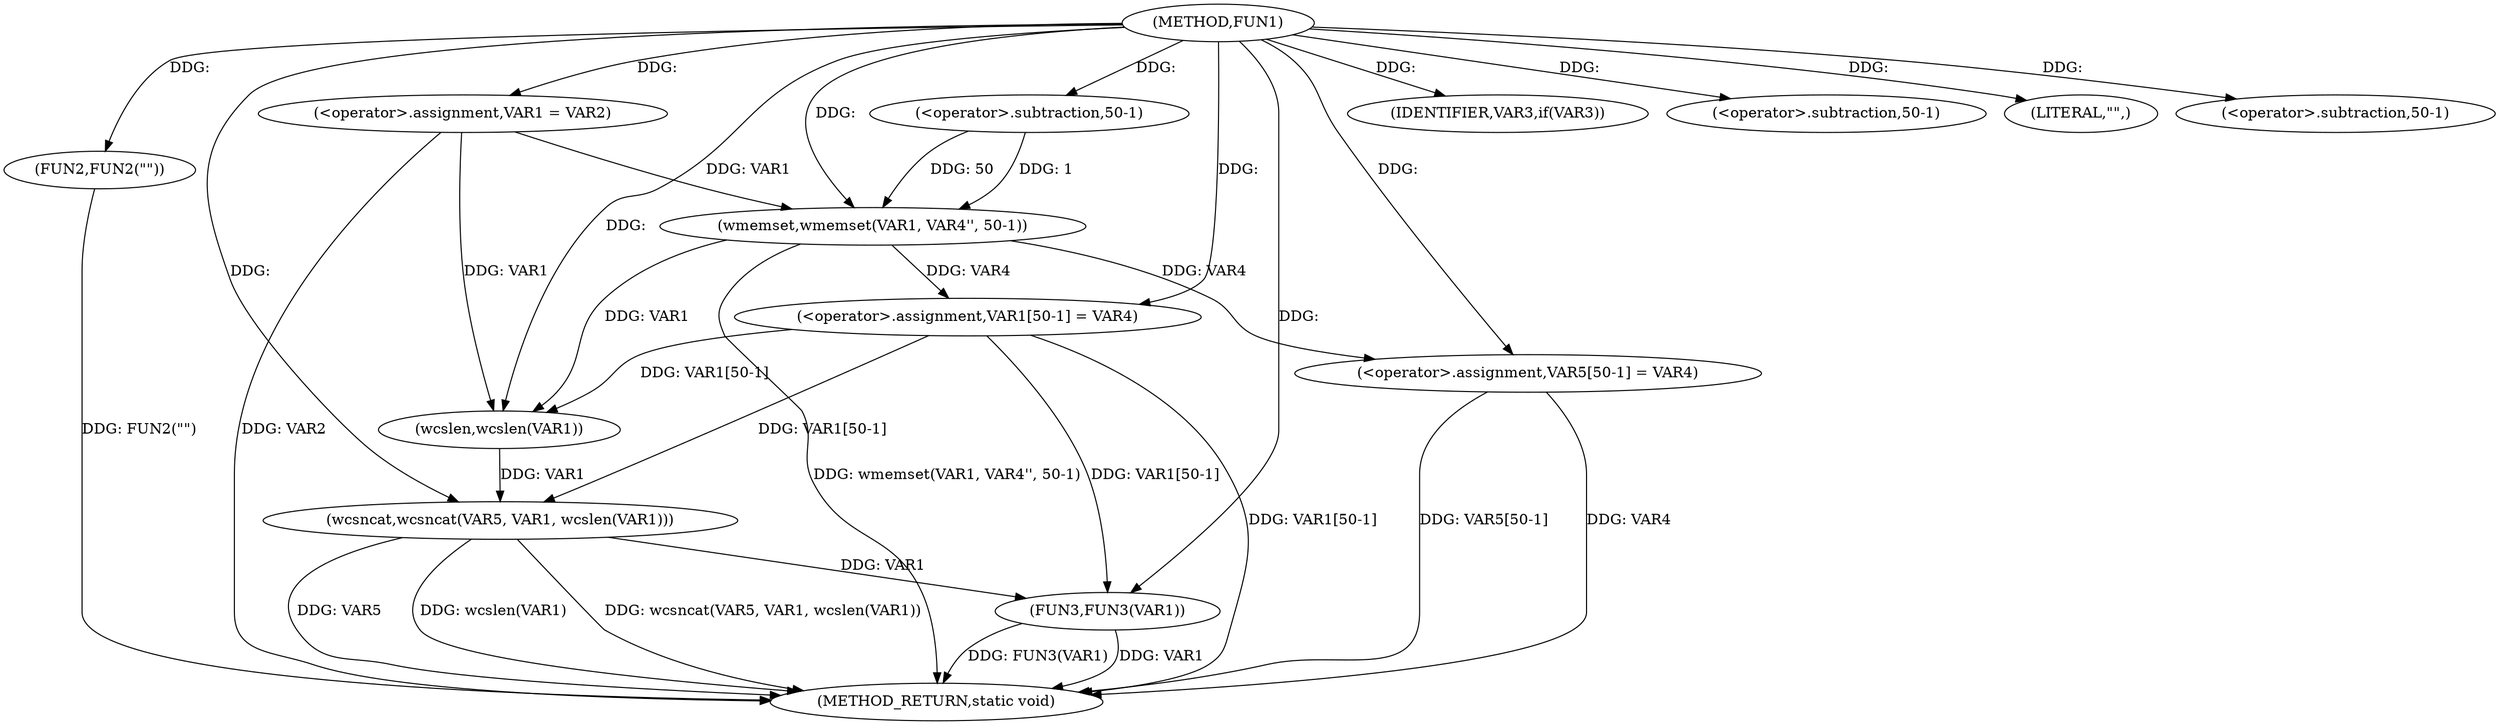 digraph FUN1 {  
"1000100" [label = "(METHOD,FUN1)" ]
"1000143" [label = "(METHOD_RETURN,static void)" ]
"1000104" [label = "(<operator>.assignment,VAR1 = VAR2)" ]
"1000108" [label = "(IDENTIFIER,VAR3,if(VAR3))" ]
"1000110" [label = "(FUN2,FUN2(\"\"))" ]
"1000114" [label = "(wmemset,wmemset(VAR1, VAR4'', 50-1))" ]
"1000117" [label = "(<operator>.subtraction,50-1)" ]
"1000120" [label = "(<operator>.assignment,VAR1[50-1] = VAR4)" ]
"1000123" [label = "(<operator>.subtraction,50-1)" ]
"1000128" [label = "(LITERAL,\"\",)" ]
"1000129" [label = "(wcsncat,wcsncat(VAR5, VAR1, wcslen(VAR1)))" ]
"1000132" [label = "(wcslen,wcslen(VAR1))" ]
"1000134" [label = "(<operator>.assignment,VAR5[50-1] = VAR4)" ]
"1000137" [label = "(<operator>.subtraction,50-1)" ]
"1000141" [label = "(FUN3,FUN3(VAR1))" ]
  "1000129" -> "1000143"  [ label = "DDG: VAR5"] 
  "1000141" -> "1000143"  [ label = "DDG: VAR1"] 
  "1000114" -> "1000143"  [ label = "DDG: wmemset(VAR1, VAR4'', 50-1)"] 
  "1000134" -> "1000143"  [ label = "DDG: VAR4"] 
  "1000120" -> "1000143"  [ label = "DDG: VAR1[50-1]"] 
  "1000129" -> "1000143"  [ label = "DDG: wcslen(VAR1)"] 
  "1000141" -> "1000143"  [ label = "DDG: FUN3(VAR1)"] 
  "1000129" -> "1000143"  [ label = "DDG: wcsncat(VAR5, VAR1, wcslen(VAR1))"] 
  "1000134" -> "1000143"  [ label = "DDG: VAR5[50-1]"] 
  "1000110" -> "1000143"  [ label = "DDG: FUN2(\"\")"] 
  "1000104" -> "1000143"  [ label = "DDG: VAR2"] 
  "1000100" -> "1000104"  [ label = "DDG: "] 
  "1000100" -> "1000108"  [ label = "DDG: "] 
  "1000100" -> "1000110"  [ label = "DDG: "] 
  "1000104" -> "1000114"  [ label = "DDG: VAR1"] 
  "1000100" -> "1000114"  [ label = "DDG: "] 
  "1000117" -> "1000114"  [ label = "DDG: 50"] 
  "1000117" -> "1000114"  [ label = "DDG: 1"] 
  "1000100" -> "1000117"  [ label = "DDG: "] 
  "1000114" -> "1000120"  [ label = "DDG: VAR4"] 
  "1000100" -> "1000120"  [ label = "DDG: "] 
  "1000100" -> "1000123"  [ label = "DDG: "] 
  "1000100" -> "1000128"  [ label = "DDG: "] 
  "1000100" -> "1000129"  [ label = "DDG: "] 
  "1000120" -> "1000129"  [ label = "DDG: VAR1[50-1]"] 
  "1000132" -> "1000129"  [ label = "DDG: VAR1"] 
  "1000104" -> "1000132"  [ label = "DDG: VAR1"] 
  "1000114" -> "1000132"  [ label = "DDG: VAR1"] 
  "1000120" -> "1000132"  [ label = "DDG: VAR1[50-1]"] 
  "1000100" -> "1000132"  [ label = "DDG: "] 
  "1000100" -> "1000134"  [ label = "DDG: "] 
  "1000114" -> "1000134"  [ label = "DDG: VAR4"] 
  "1000100" -> "1000137"  [ label = "DDG: "] 
  "1000120" -> "1000141"  [ label = "DDG: VAR1[50-1]"] 
  "1000129" -> "1000141"  [ label = "DDG: VAR1"] 
  "1000100" -> "1000141"  [ label = "DDG: "] 
}
